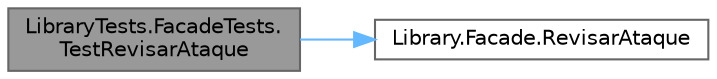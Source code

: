 digraph "LibraryTests.FacadeTests.TestRevisarAtaque"
{
 // INTERACTIVE_SVG=YES
 // LATEX_PDF_SIZE
  bgcolor="transparent";
  edge [fontname=Helvetica,fontsize=10,labelfontname=Helvetica,labelfontsize=10];
  node [fontname=Helvetica,fontsize=10,shape=box,height=0.2,width=0.4];
  rankdir="LR";
  Node1 [id="Node000001",label="LibraryTests.FacadeTests.\lTestRevisarAtaque",height=0.2,width=0.4,color="gray40", fillcolor="grey60", style="filled", fontcolor="black",tooltip="Este test comprueba que se pueda revisar correctamente si un jugador tiene permitido usar un ataque."];
  Node1 -> Node2 [id="edge1_Node000001_Node000002",color="steelblue1",style="solid",tooltip=" "];
  Node2 [id="Node000002",label="Library.Facade.RevisarAtaque",height=0.2,width=0.4,color="grey40", fillcolor="white", style="filled",URL="$classLibrary_1_1Facade.html#aacbee802851686b12a32f0790f5b417b",tooltip="Valida el ataque elegido."];
}
